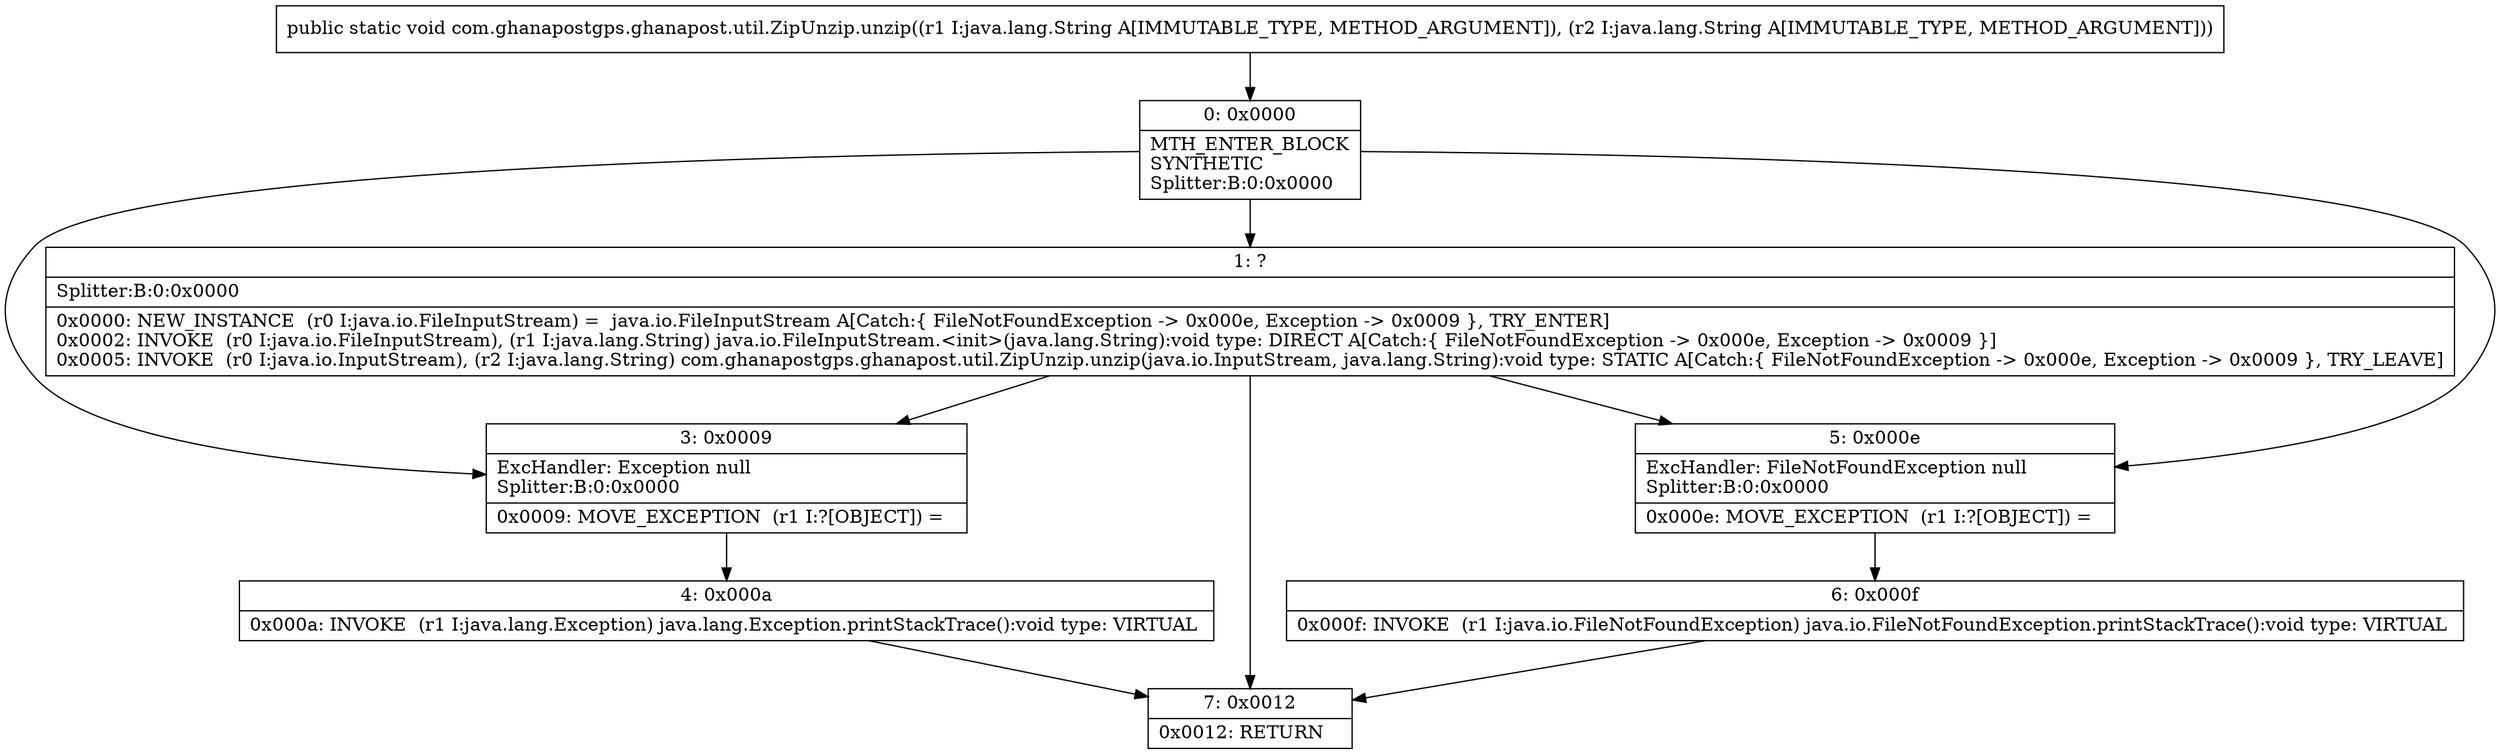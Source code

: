 digraph "CFG forcom.ghanapostgps.ghanapost.util.ZipUnzip.unzip(Ljava\/lang\/String;Ljava\/lang\/String;)V" {
Node_0 [shape=record,label="{0\:\ 0x0000|MTH_ENTER_BLOCK\lSYNTHETIC\lSplitter:B:0:0x0000\l}"];
Node_1 [shape=record,label="{1\:\ ?|Splitter:B:0:0x0000\l|0x0000: NEW_INSTANCE  (r0 I:java.io.FileInputStream) =  java.io.FileInputStream A[Catch:\{ FileNotFoundException \-\> 0x000e, Exception \-\> 0x0009 \}, TRY_ENTER]\l0x0002: INVOKE  (r0 I:java.io.FileInputStream), (r1 I:java.lang.String) java.io.FileInputStream.\<init\>(java.lang.String):void type: DIRECT A[Catch:\{ FileNotFoundException \-\> 0x000e, Exception \-\> 0x0009 \}]\l0x0005: INVOKE  (r0 I:java.io.InputStream), (r2 I:java.lang.String) com.ghanapostgps.ghanapost.util.ZipUnzip.unzip(java.io.InputStream, java.lang.String):void type: STATIC A[Catch:\{ FileNotFoundException \-\> 0x000e, Exception \-\> 0x0009 \}, TRY_LEAVE]\l}"];
Node_3 [shape=record,label="{3\:\ 0x0009|ExcHandler: Exception null\lSplitter:B:0:0x0000\l|0x0009: MOVE_EXCEPTION  (r1 I:?[OBJECT]) =  \l}"];
Node_4 [shape=record,label="{4\:\ 0x000a|0x000a: INVOKE  (r1 I:java.lang.Exception) java.lang.Exception.printStackTrace():void type: VIRTUAL \l}"];
Node_5 [shape=record,label="{5\:\ 0x000e|ExcHandler: FileNotFoundException null\lSplitter:B:0:0x0000\l|0x000e: MOVE_EXCEPTION  (r1 I:?[OBJECT]) =  \l}"];
Node_6 [shape=record,label="{6\:\ 0x000f|0x000f: INVOKE  (r1 I:java.io.FileNotFoundException) java.io.FileNotFoundException.printStackTrace():void type: VIRTUAL \l}"];
Node_7 [shape=record,label="{7\:\ 0x0012|0x0012: RETURN   \l}"];
MethodNode[shape=record,label="{public static void com.ghanapostgps.ghanapost.util.ZipUnzip.unzip((r1 I:java.lang.String A[IMMUTABLE_TYPE, METHOD_ARGUMENT]), (r2 I:java.lang.String A[IMMUTABLE_TYPE, METHOD_ARGUMENT])) }"];
MethodNode -> Node_0;
Node_0 -> Node_1;
Node_0 -> Node_5;
Node_0 -> Node_3;
Node_1 -> Node_5;
Node_1 -> Node_3;
Node_1 -> Node_7;
Node_3 -> Node_4;
Node_4 -> Node_7;
Node_5 -> Node_6;
Node_6 -> Node_7;
}

